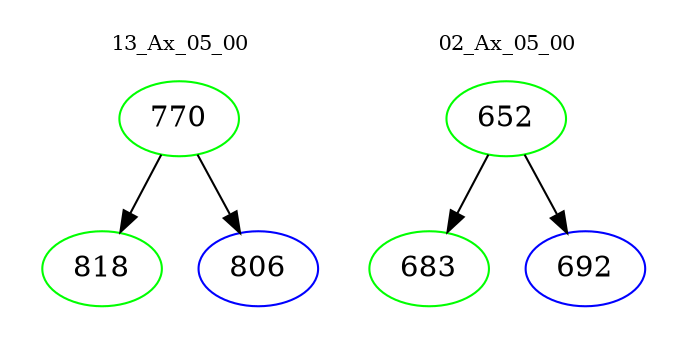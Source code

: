 digraph{
subgraph cluster_0 {
color = white
label = "13_Ax_05_00";
fontsize=10;
T0_770 [label="770", color="green"]
T0_770 -> T0_818 [color="black"]
T0_818 [label="818", color="green"]
T0_770 -> T0_806 [color="black"]
T0_806 [label="806", color="blue"]
}
subgraph cluster_1 {
color = white
label = "02_Ax_05_00";
fontsize=10;
T1_652 [label="652", color="green"]
T1_652 -> T1_683 [color="black"]
T1_683 [label="683", color="green"]
T1_652 -> T1_692 [color="black"]
T1_692 [label="692", color="blue"]
}
}
